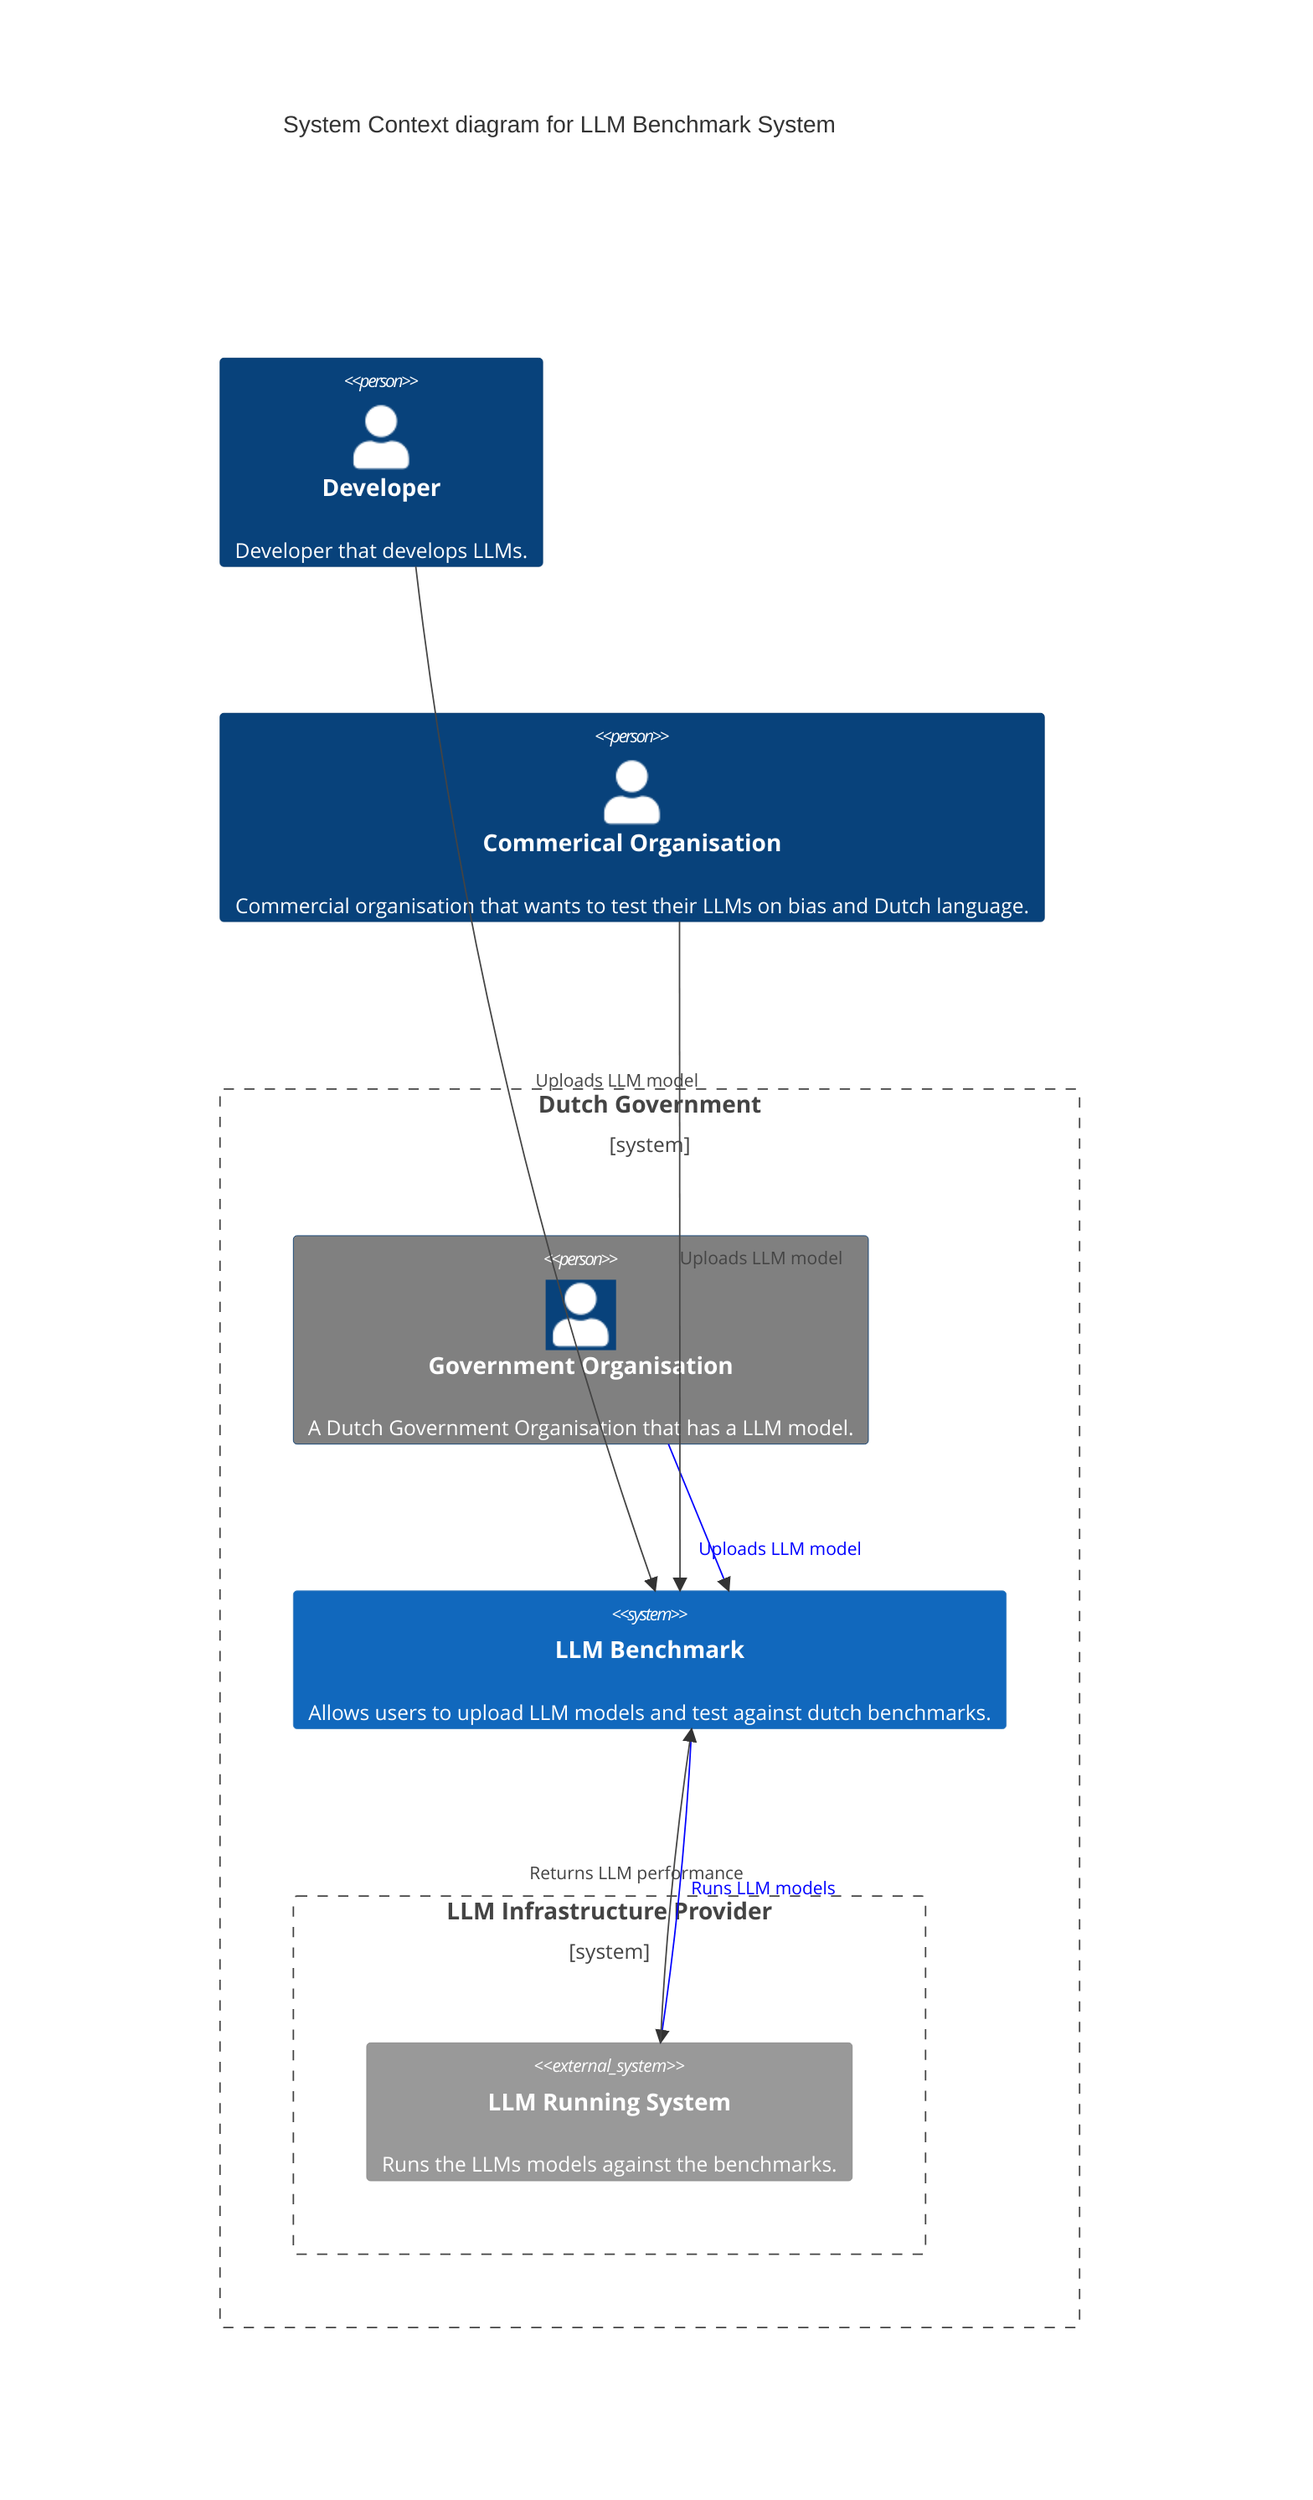 C4Context
      title System Context diagram for LLM Benchmark System
      Boundary(b0, "Dutch Government") {
        Person(customerA, "Government Organisation", "A Dutch Government Organisation that has a LLM model.")
        System(SystemLLMBenchmark, "LLM Benchmark", "Allows users to upload LLM models and test against dutch benchmarks.")

        Boundary(b1, "LLM Infrastructure Provider") {
          System_Ext(SystemE, "LLM Running System", "Runs the LLMs models against the benchmarks.")
        }
      }

      Person(customerB, "Developer", "Developer that develops LLMs.")
      Person(customerC, "Commerical Organisation", "Commercial organisation that wants to test their LLMs on bias and Dutch language.")

      Rel(customerA, SystemLLMBenchmark, "Uploads LLM model")
      Rel(customerB, SystemLLMBenchmark, "Uploads LLM model")
      Rel(customerC, SystemLLMBenchmark, "Uploads LLM model")
      Rel(SystemLLMBenchmark, SystemE, "Runs LLM models")
      Rel(SystemE, SystemLLMBenchmark, "Returns LLM performance")

      UpdateElementStyle(customerA, $bgColor="grey")
      UpdateRelStyle(customerA, SystemLLMBenchmark, $textColor="blue", $lineColor="blue", $offsetY="20")
      UpdateRelStyle(SystemLLMBenchmark, SystemE, $textColor="blue", $lineColor="blue", $offsetX="10")
      UpdateRelStyle(SystemE, SystemLLMBenchmark, $offsetY="-10", $offsetX="-100")

      UpdateLayoutConfig($c4ShapeInRow="3", $c4BoundaryInRow="1")